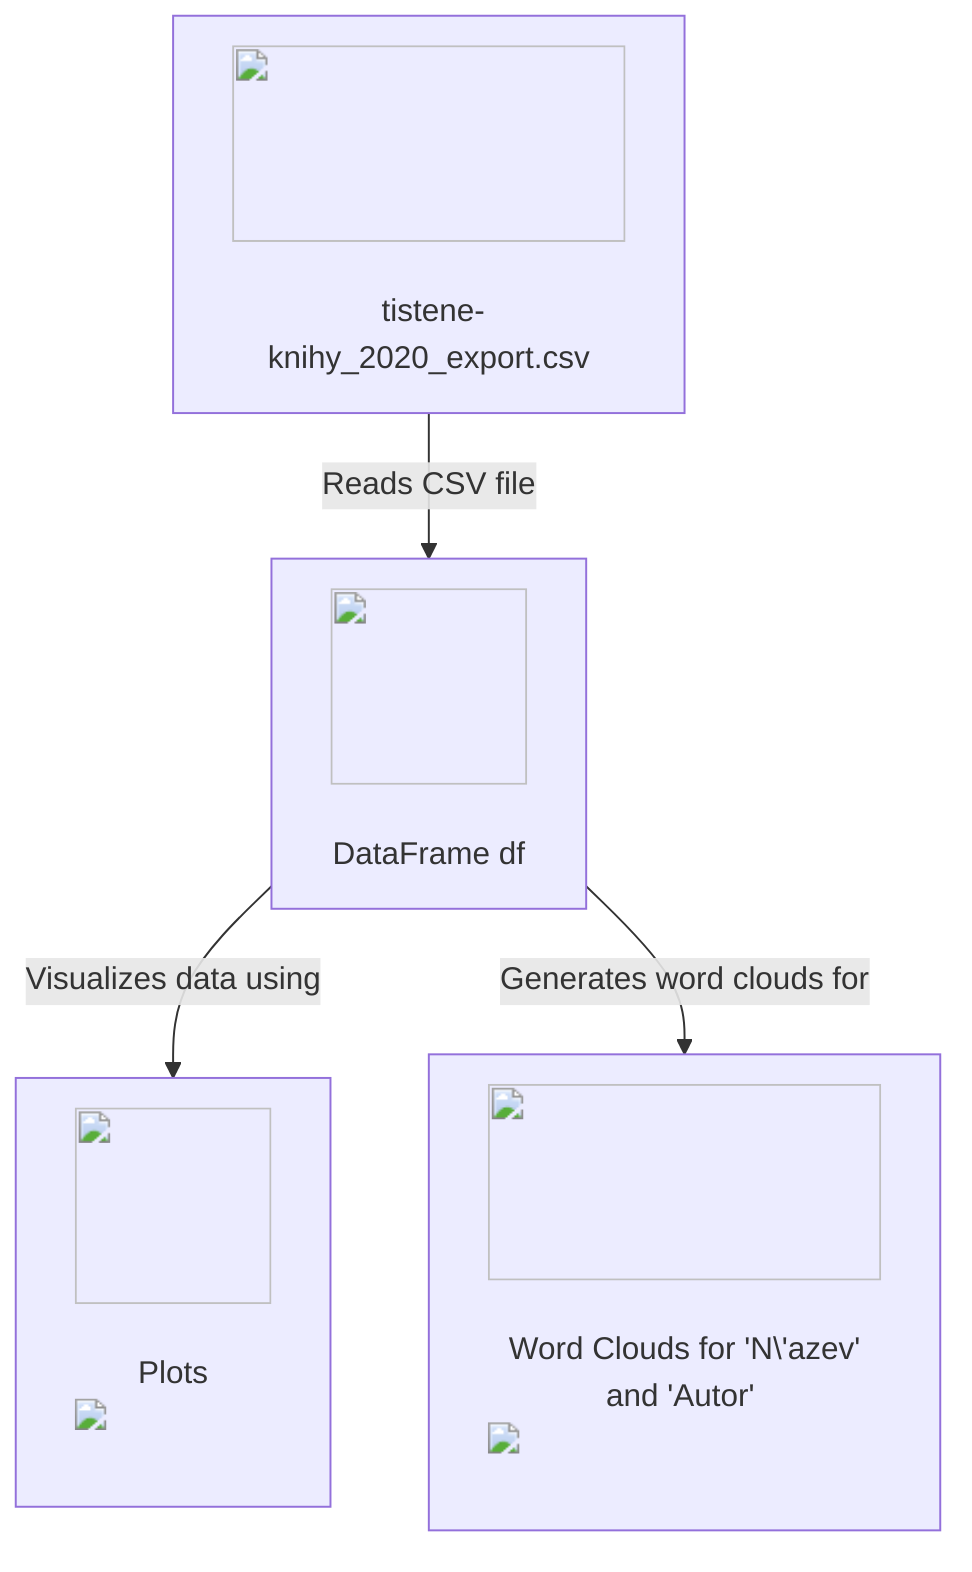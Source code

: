 %% The diagram represents the data processing and visualization workflow
flowchart TD
  %% Node for the data source.
  A["<img src='icons/file.svg' width=100 height=100/> <br/> tistene-knihy_2020_export.csv"] --> |Reads CSV file| B["<img src='icons/table.svg' width=100 height=100/> <br/> DataFrame df"]
  %% Node representing initial DataFrame
  B --> |Visualizes data using| C["<img src='icons/row_split.svg' width=100 height=100/> <br/> Plots <img src='dummy_plots/barplot_template.svg'/> <br/> "]
  B --> |Generates word clouds for| D["<img src='icons/brain.svg' width=100 height=100/> <br/> Word Clouds for 'N\'azev' and 'Autor' <img src='dummy_plots/word_cloud_template.svg'/> <br/> "]